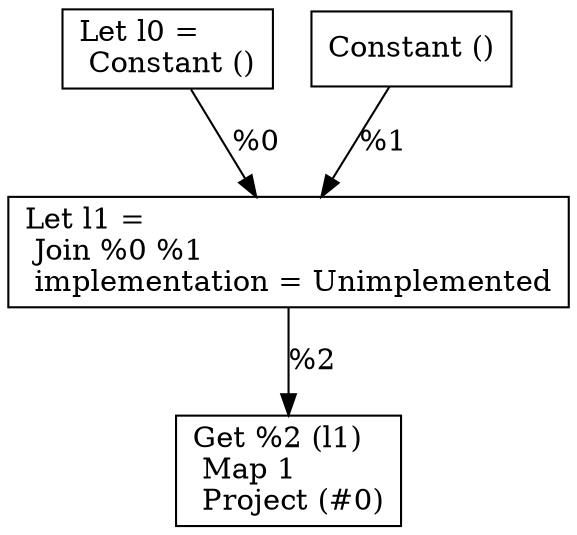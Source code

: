 digraph G {
    node0 [shape = record, label="Let l0 =\l Constant ()\l"]
    node1 [shape = record, label=" Constant ()\l"]
    node2 [shape = record, label="Let l1 =\l Join %0 %1\l  implementation = Unimplemented\l"]
    node3 [shape = record, label=" Get %2 (l1)\l Map 1\l Project (#0)\l"]
    node1 -> node2 [label = "%1\l"]
    node2 -> node3 [label = "%2\l"]
    node0 -> node2 [label = "%0\l"]
}
